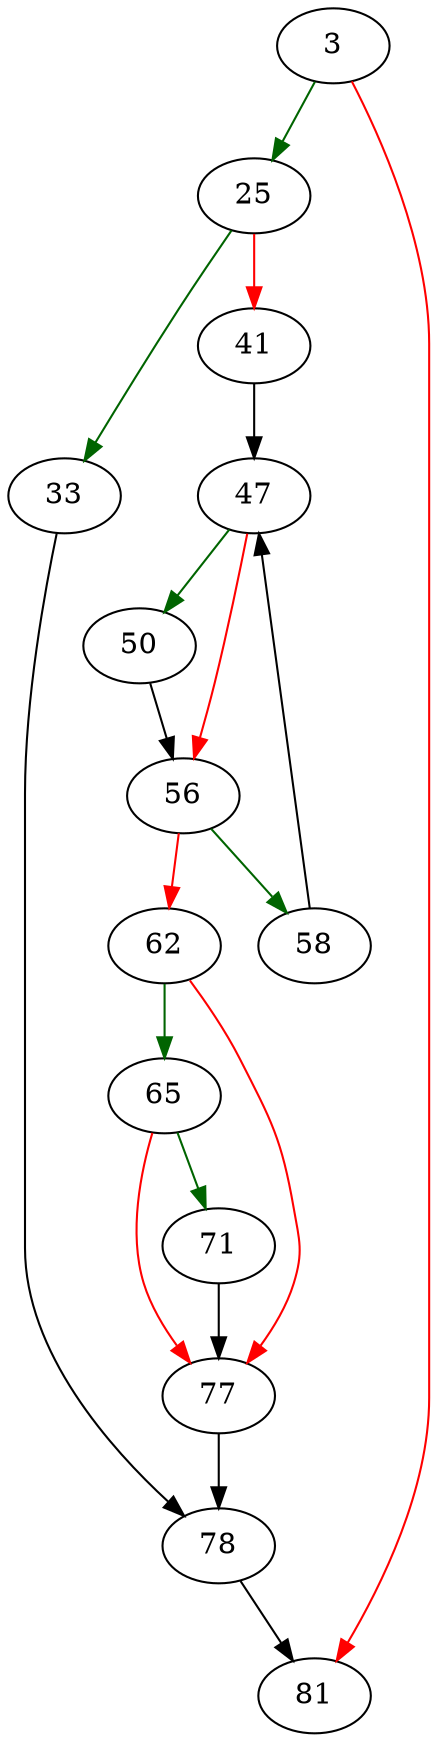 strict digraph "sqlite3UnlinkAndDeleteIndex" {
	// Node definitions.
	3 [entry=true];
	25;
	81;
	33;
	41;
	78;
	47;
	50;
	56;
	58;
	62;
	65;
	77;
	71;

	// Edge definitions.
	3 -> 25 [
		color=darkgreen
		cond=true
	];
	3 -> 81 [
		color=red
		cond=false
	];
	25 -> 33 [
		color=darkgreen
		cond=true
	];
	25 -> 41 [
		color=red
		cond=false
	];
	33 -> 78;
	41 -> 47;
	78 -> 81;
	47 -> 50 [
		color=darkgreen
		cond=true
	];
	47 -> 56 [
		color=red
		cond=false
	];
	50 -> 56;
	56 -> 58 [
		color=darkgreen
		cond=true
	];
	56 -> 62 [
		color=red
		cond=false
	];
	58 -> 47;
	62 -> 65 [
		color=darkgreen
		cond=true
	];
	62 -> 77 [
		color=red
		cond=false
	];
	65 -> 77 [
		color=red
		cond=false
	];
	65 -> 71 [
		color=darkgreen
		cond=true
	];
	77 -> 78;
	71 -> 77;
}